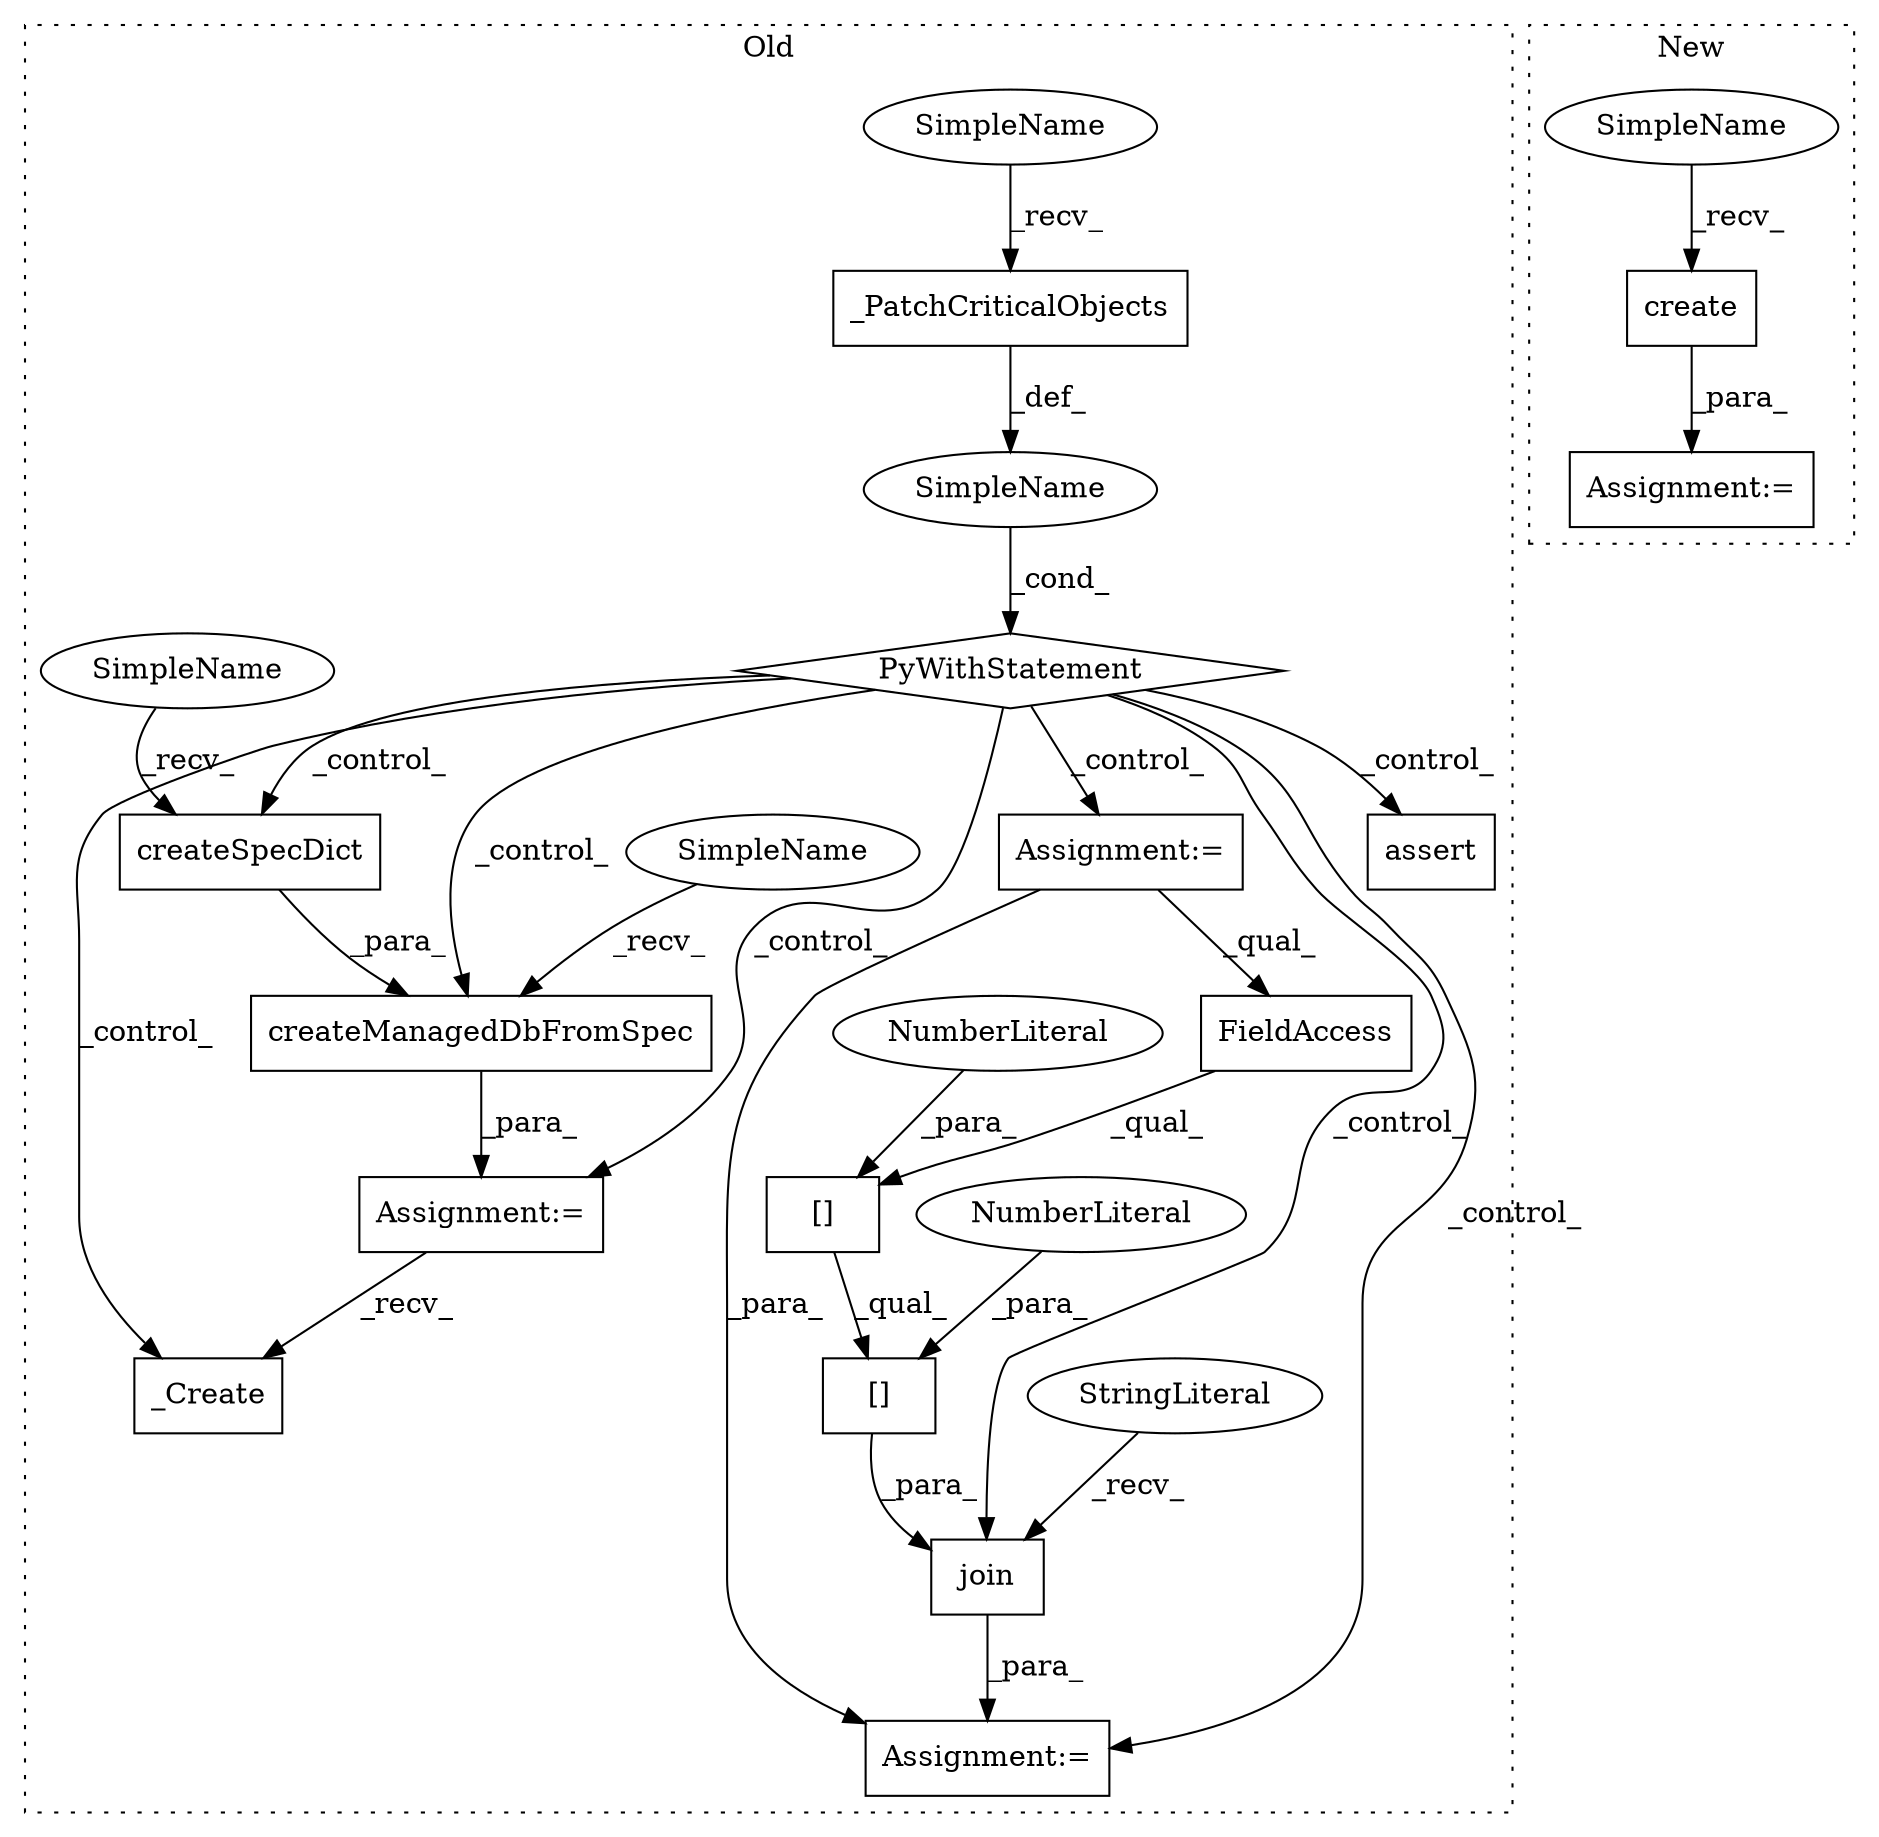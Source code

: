 digraph G {
subgraph cluster0 {
1 [label="_PatchCriticalObjects" a="32" s="5444" l="23" shape="box"];
3 [label="createSpecDict" a="32" s="5539" l="16" shape="box"];
4 [label="_Create" a="32" s="5567" l="9" shape="box"];
5 [label="assert" a="32" s="5589,5628" l="13,1" shape="box"];
6 [label="PyWithStatement" a="104" s="5429,5467" l="10,2" shape="diamond"];
7 [label="SimpleName" a="42" s="" l="" shape="ellipse"];
8 [label="join" a="32" s="5656,5690" l="5,1" shape="box"];
9 [label="[]" a="2" s="5661,5689" l="27,1" shape="box"];
10 [label="NumberLiteral" a="34" s="5688" l="1" shape="ellipse"];
11 [label="[]" a="2" s="5661,5686" l="24,1" shape="box"];
12 [label="NumberLiteral" a="34" s="5685" l="1" shape="ellipse"];
13 [label="FieldAccess" a="22" s="5661" l="23" shape="box"];
14 [label="Assignment:=" a="7" s="5481" l="13" shape="box"];
16 [label="StringLiteral" a="45" s="5652" l="3" shape="ellipse"];
17 [label="Assignment:=" a="7" s="5651" l="1" shape="box"];
18 [label="Assignment:=" a="7" s="5504" l="1" shape="box"];
19 [label="createManagedDbFromSpec" a="32" s="5510,5555" l="24,1" shape="box"];
20 [label="SimpleName" a="42" s="5534" l="4" shape="ellipse"];
21 [label="SimpleName" a="42" s="5505" l="4" shape="ellipse"];
22 [label="SimpleName" a="42" s="5439" l="4" shape="ellipse"];
label = "Old";
style="dotted";
}
subgraph cluster1 {
2 [label="create" a="32" s="5206" l="8" shape="box"];
15 [label="Assignment:=" a="7" s="5200" l="1" shape="box"];
23 [label="SimpleName" a="42" s="5201" l="4" shape="ellipse"];
label = "New";
style="dotted";
}
1 -> 7 [label="_def_"];
2 -> 15 [label="_para_"];
3 -> 19 [label="_para_"];
6 -> 5 [label="_control_"];
6 -> 3 [label="_control_"];
6 -> 17 [label="_control_"];
6 -> 19 [label="_control_"];
6 -> 14 [label="_control_"];
6 -> 8 [label="_control_"];
6 -> 4 [label="_control_"];
6 -> 18 [label="_control_"];
7 -> 6 [label="_cond_"];
8 -> 17 [label="_para_"];
9 -> 8 [label="_para_"];
10 -> 9 [label="_para_"];
11 -> 9 [label="_qual_"];
12 -> 11 [label="_para_"];
13 -> 11 [label="_qual_"];
14 -> 17 [label="_para_"];
14 -> 13 [label="_qual_"];
16 -> 8 [label="_recv_"];
18 -> 4 [label="_recv_"];
19 -> 18 [label="_para_"];
20 -> 3 [label="_recv_"];
21 -> 19 [label="_recv_"];
22 -> 1 [label="_recv_"];
23 -> 2 [label="_recv_"];
}